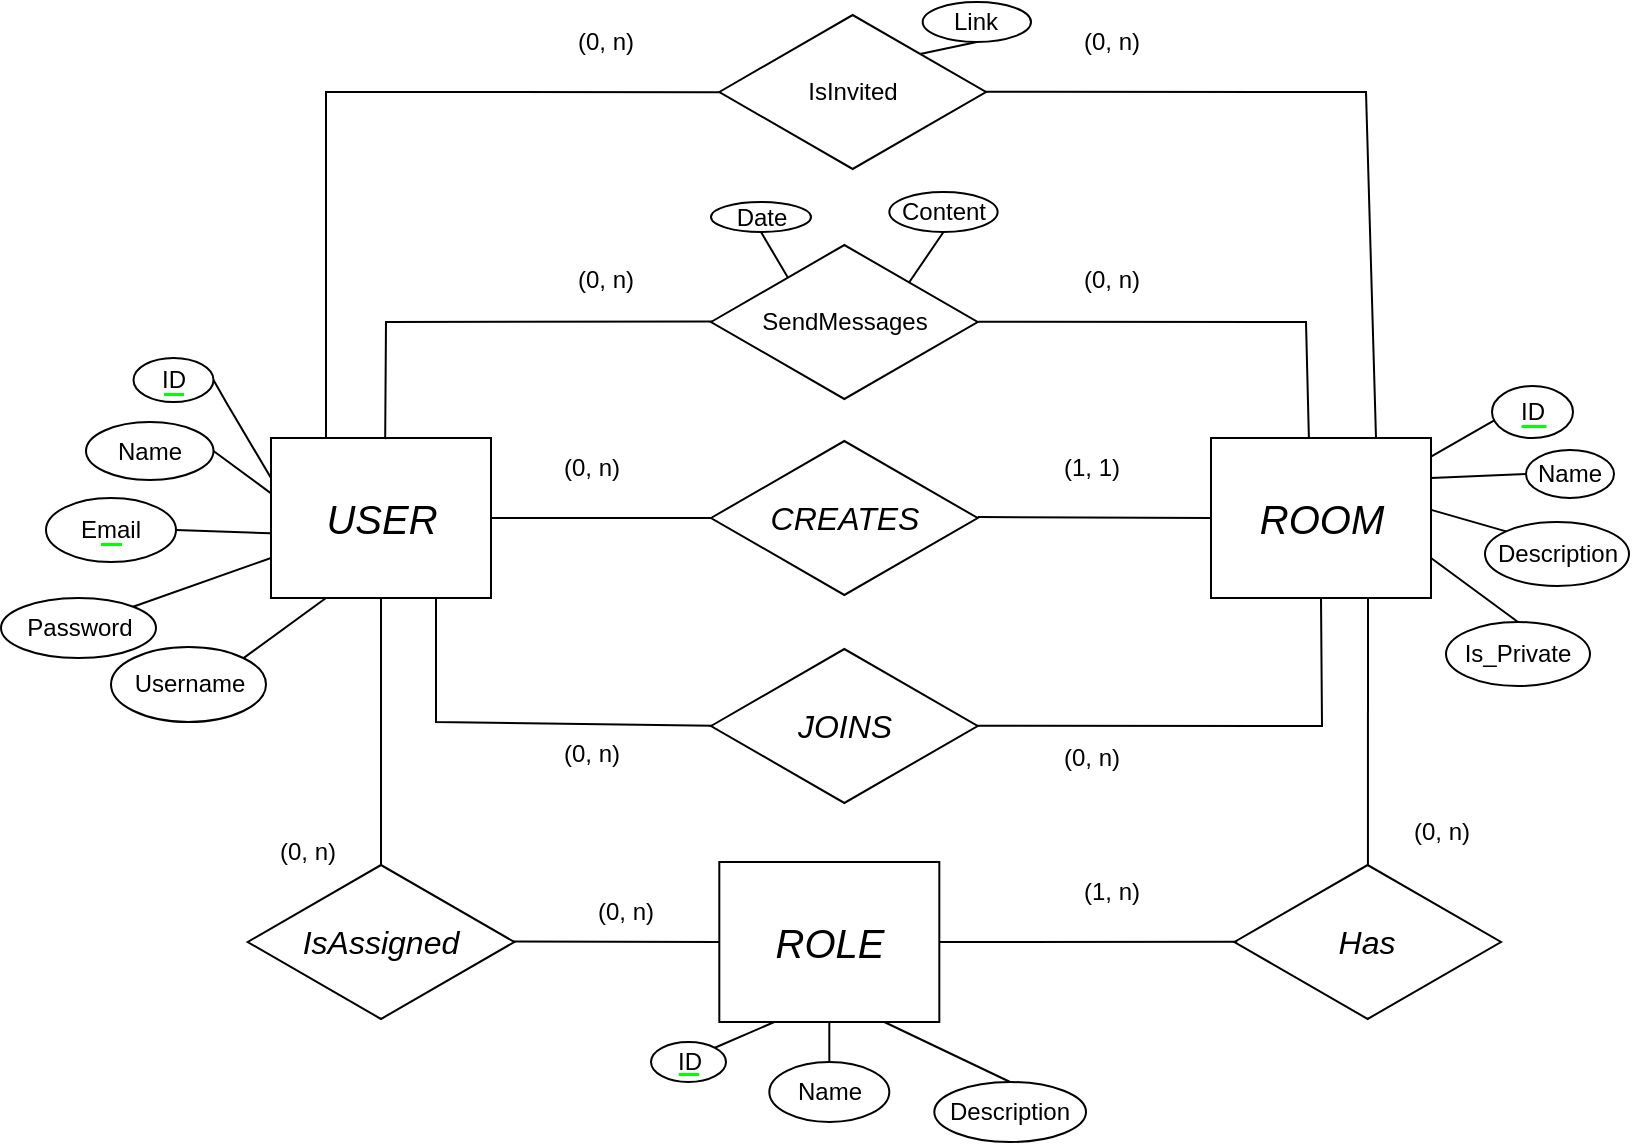 <mxfile version="24.7.8">
  <diagram name="Página-1" id="oE5SToJG6d0fqBrR_LVp">
    <mxGraphModel dx="293" dy="182" grid="1" gridSize="10" guides="1" tooltips="1" connect="1" arrows="1" fold="1" page="1" pageScale="1" pageWidth="1169" pageHeight="827" math="0" shadow="0">
      <root>
        <mxCell id="0" />
        <mxCell id="1" parent="0" />
        <mxCell id="U1UGYk-y-8Nc4ynsWkfy-19" value="ID" style="ellipse;whiteSpace=wrap;html=1;fillColor=none;" vertex="1" parent="1">
          <mxGeometry x="863" y="432" width="40.5" height="26" as="geometry" />
        </mxCell>
        <mxCell id="U1UGYk-y-8Nc4ynsWkfy-5" value="Email" style="ellipse;whiteSpace=wrap;html=1;fillColor=none;" vertex="1" parent="1">
          <mxGeometry x="140" y="488" width="65" height="32" as="geometry" />
        </mxCell>
        <mxCell id="SnB1N_KesckS_-LBV5Pf-39" value="&lt;i style=&quot;&quot;&gt;&lt;font style=&quot;font-size: 20px;&quot;&gt;USER&lt;/font&gt;&lt;/i&gt;" style="rounded=0;whiteSpace=wrap;html=1;fillColor=none;" parent="1" vertex="1">
          <mxGeometry x="252.5" y="458" width="110" height="80" as="geometry" />
        </mxCell>
        <mxCell id="SnB1N_KesckS_-LBV5Pf-40" value="&lt;i style=&quot;&quot;&gt;&lt;font style=&quot;font-size: 20px;&quot;&gt;ROOM&lt;/font&gt;&lt;/i&gt;" style="rounded=0;whiteSpace=wrap;html=1;fillColor=none;align=center;" parent="1" vertex="1">
          <mxGeometry x="722.5" y="458" width="110" height="80" as="geometry" />
        </mxCell>
        <mxCell id="SnB1N_KesckS_-LBV5Pf-41" value="&lt;i&gt;&lt;font style=&quot;font-size: 16px;&quot;&gt;CREATES&lt;/font&gt;&lt;/i&gt;" style="html=1;whiteSpace=wrap;aspect=fixed;shape=isoRectangle;fillColor=none;" parent="1" vertex="1">
          <mxGeometry x="472.5" y="458" width="133.34" height="80" as="geometry" />
        </mxCell>
        <mxCell id="SnB1N_KesckS_-LBV5Pf-42" value="" style="endArrow=none;html=1;rounded=0;exitX=1;exitY=0.5;exitDx=0;exitDy=0;" parent="1" source="SnB1N_KesckS_-LBV5Pf-39" edge="1">
          <mxGeometry width="50" height="50" relative="1" as="geometry">
            <mxPoint x="372.5" y="498" as="sourcePoint" />
            <mxPoint x="472.5" y="498" as="targetPoint" />
          </mxGeometry>
        </mxCell>
        <mxCell id="SnB1N_KesckS_-LBV5Pf-43" value="" style="endArrow=none;html=1;rounded=0;exitX=1;exitY=0.5;exitDx=0;exitDy=0;entryX=0;entryY=0.5;entryDx=0;entryDy=0;" parent="1" target="SnB1N_KesckS_-LBV5Pf-40" edge="1">
          <mxGeometry width="50" height="50" relative="1" as="geometry">
            <mxPoint x="605.84" y="497.5" as="sourcePoint" />
            <mxPoint x="717.84" y="498.5" as="targetPoint" />
          </mxGeometry>
        </mxCell>
        <mxCell id="SnB1N_KesckS_-LBV5Pf-45" value="" style="endArrow=none;html=1;rounded=0;entryX=0;entryY=0.75;entryDx=0;entryDy=0;exitX=1;exitY=0;exitDx=0;exitDy=0;" parent="1" source="U1UGYk-y-8Nc4ynsWkfy-6" target="SnB1N_KesckS_-LBV5Pf-39" edge="1">
          <mxGeometry width="50" height="50" relative="1" as="geometry">
            <mxPoint x="180.0" y="544" as="sourcePoint" />
            <mxPoint x="212.5" y="508" as="targetPoint" />
            <Array as="points" />
          </mxGeometry>
        </mxCell>
        <mxCell id="SnB1N_KesckS_-LBV5Pf-46" value="" style="endArrow=none;html=1;rounded=0;entryX=0;entryY=0.346;entryDx=0;entryDy=0;entryPerimeter=0;exitX=1;exitY=0.5;exitDx=0;exitDy=0;" parent="1" source="U1UGYk-y-8Nc4ynsWkfy-4" target="SnB1N_KesckS_-LBV5Pf-39" edge="1">
          <mxGeometry width="50" height="50" relative="1" as="geometry">
            <mxPoint x="165.91" y="449.59" as="sourcePoint" />
            <mxPoint x="253.5" y="485" as="targetPoint" />
            <Array as="points" />
          </mxGeometry>
        </mxCell>
        <mxCell id="SnB1N_KesckS_-LBV5Pf-47" value="" style="endArrow=none;html=1;rounded=0;exitX=1;exitY=0.25;exitDx=0;exitDy=0;entryX=0;entryY=0.5;entryDx=0;entryDy=0;" parent="1" source="SnB1N_KesckS_-LBV5Pf-40" target="U1UGYk-y-8Nc4ynsWkfy-15" edge="1">
          <mxGeometry width="50" height="50" relative="1" as="geometry">
            <mxPoint x="862.5" y="550" as="sourcePoint" />
            <mxPoint x="876" y="486" as="targetPoint" />
            <Array as="points" />
          </mxGeometry>
        </mxCell>
        <mxCell id="SnB1N_KesckS_-LBV5Pf-48" value="" style="endArrow=none;html=1;rounded=0;exitX=1.001;exitY=0.449;exitDx=0;exitDy=0;exitPerimeter=0;entryX=0;entryY=0;entryDx=0;entryDy=0;" parent="1" source="SnB1N_KesckS_-LBV5Pf-40" target="U1UGYk-y-8Nc4ynsWkfy-16" edge="1">
          <mxGeometry width="50" height="50" relative="1" as="geometry">
            <mxPoint x="842.5" y="488" as="sourcePoint" />
            <mxPoint x="908.0" y="521.5" as="targetPoint" />
            <Array as="points" />
          </mxGeometry>
        </mxCell>
        <mxCell id="SnB1N_KesckS_-LBV5Pf-49" value="" style="endArrow=none;html=1;rounded=0;entryX=0.5;entryY=0;entryDx=0;entryDy=0;exitX=1;exitY=0.75;exitDx=0;exitDy=0;" parent="1" source="SnB1N_KesckS_-LBV5Pf-40" target="U1UGYk-y-8Nc4ynsWkfy-17" edge="1">
          <mxGeometry width="50" height="50" relative="1" as="geometry">
            <mxPoint x="833.5" y="513" as="sourcePoint" />
            <mxPoint x="856.787" y="546.787" as="targetPoint" />
            <Array as="points" />
          </mxGeometry>
        </mxCell>
        <mxCell id="SnB1N_KesckS_-LBV5Pf-50" value="" style="endArrow=none;html=1;rounded=0;exitX=1.002;exitY=0.115;exitDx=0;exitDy=0;entryX=0.033;entryY=0.656;entryDx=0;entryDy=0;exitPerimeter=0;entryPerimeter=0;" parent="1" source="SnB1N_KesckS_-LBV5Pf-40" target="U1UGYk-y-8Nc4ynsWkfy-19" edge="1">
          <mxGeometry width="50" height="50" relative="1" as="geometry">
            <mxPoint x="842.5" y="488" as="sourcePoint" />
            <mxPoint x="867.5" y="443" as="targetPoint" />
            <Array as="points" />
          </mxGeometry>
        </mxCell>
        <mxCell id="SnB1N_KesckS_-LBV5Pf-51" value="" style="endArrow=none;html=1;rounded=0;exitX=1;exitY=0.5;exitDx=0;exitDy=0;entryX=0;entryY=0.25;entryDx=0;entryDy=0;" parent="1" source="U1UGYk-y-8Nc4ynsWkfy-3" target="SnB1N_KesckS_-LBV5Pf-39" edge="1">
          <mxGeometry width="50" height="50" relative="1" as="geometry">
            <mxPoint x="195.0" y="423.5" as="sourcePoint" />
            <mxPoint x="242.5" y="470" as="targetPoint" />
            <Array as="points">
              <mxPoint x="230" y="440" />
            </Array>
          </mxGeometry>
        </mxCell>
        <mxCell id="SnB1N_KesckS_-LBV5Pf-52" value="(0, n)" style="text;html=1;align=center;verticalAlign=middle;whiteSpace=wrap;rounded=0;" parent="1" vertex="1">
          <mxGeometry x="382.5" y="458" width="60" height="30" as="geometry" />
        </mxCell>
        <mxCell id="SnB1N_KesckS_-LBV5Pf-53" value="(1, 1)" style="text;html=1;align=center;verticalAlign=middle;whiteSpace=wrap;rounded=0;" parent="1" vertex="1">
          <mxGeometry x="632.5" y="458" width="60" height="30" as="geometry" />
        </mxCell>
        <mxCell id="SnB1N_KesckS_-LBV5Pf-55" value="" style="endArrow=none;html=1;rounded=0;strokeWidth=1.5;strokeColor=#00ff00;" parent="1" edge="1">
          <mxGeometry width="50" height="50" relative="1" as="geometry">
            <mxPoint x="198.75" y="436" as="sourcePoint" />
            <mxPoint x="208.75" y="436" as="targetPoint" />
          </mxGeometry>
        </mxCell>
        <mxCell id="SnB1N_KesckS_-LBV5Pf-58" style="edgeStyle=orthogonalEdgeStyle;rounded=0;orthogonalLoop=1;jettySize=auto;html=1;exitX=0.5;exitY=1;exitDx=0;exitDy=0;" parent="1" edge="1">
          <mxGeometry relative="1" as="geometry">
            <mxPoint x="150" y="488" as="sourcePoint" />
            <mxPoint x="150" y="488" as="targetPoint" />
          </mxGeometry>
        </mxCell>
        <mxCell id="SnB1N_KesckS_-LBV5Pf-59" value="" style="endArrow=none;html=1;rounded=0;strokeWidth=1.5;strokeColor=#00ff00;" parent="1" edge="1">
          <mxGeometry width="50" height="50" relative="1" as="geometry">
            <mxPoint x="167.25" y="511" as="sourcePoint" />
            <mxPoint x="177.75" y="511" as="targetPoint" />
          </mxGeometry>
        </mxCell>
        <mxCell id="SnB1N_KesckS_-LBV5Pf-60" value="" style="endArrow=none;html=1;rounded=0;entryX=-0.004;entryY=0.596;entryDx=0;entryDy=0;entryPerimeter=0;exitX=1;exitY=0.5;exitDx=0;exitDy=0;" parent="1" source="U1UGYk-y-8Nc4ynsWkfy-5" target="SnB1N_KesckS_-LBV5Pf-39" edge="1">
          <mxGeometry width="50" height="50" relative="1" as="geometry">
            <mxPoint x="206.642" y="483.858" as="sourcePoint" />
            <mxPoint x="212.5" y="490" as="targetPoint" />
          </mxGeometry>
        </mxCell>
        <mxCell id="SnB1N_KesckS_-LBV5Pf-65" value="" style="endArrow=none;html=1;rounded=0;strokeWidth=1.5;strokeColor=#00ff00;jumpSize=6;endSize=6;" parent="1" edge="1">
          <mxGeometry width="50" height="50" relative="1" as="geometry">
            <mxPoint x="877.5" y="452" as="sourcePoint" />
            <mxPoint x="890" y="452" as="targetPoint" />
          </mxGeometry>
        </mxCell>
        <mxCell id="SnB1N_KesckS_-LBV5Pf-67" value="" style="endArrow=none;html=1;rounded=0;entryX=0.25;entryY=1;entryDx=0;entryDy=0;exitX=1;exitY=0;exitDx=0;exitDy=0;" parent="1" source="U1UGYk-y-8Nc4ynsWkfy-7" target="SnB1N_KesckS_-LBV5Pf-39" edge="1">
          <mxGeometry width="50" height="50" relative="1" as="geometry">
            <mxPoint x="178.781" y="588.174" as="sourcePoint" />
            <mxPoint x="262.5" y="528" as="targetPoint" />
            <Array as="points" />
          </mxGeometry>
        </mxCell>
        <mxCell id="SnB1N_KesckS_-LBV5Pf-68" value="&lt;i&gt;&lt;font style=&quot;font-size: 16px;&quot;&gt;JOINS&lt;/font&gt;&lt;/i&gt;" style="html=1;whiteSpace=wrap;aspect=fixed;shape=isoRectangle;fillColor=none;" parent="1" vertex="1">
          <mxGeometry x="472.5" y="562" width="133.34" height="80" as="geometry" />
        </mxCell>
        <mxCell id="SnB1N_KesckS_-LBV5Pf-69" value="" style="endArrow=none;html=1;rounded=0;entryX=0.007;entryY=0.499;entryDx=0;entryDy=0;entryPerimeter=0;exitX=0.75;exitY=1;exitDx=0;exitDy=0;" parent="1" source="SnB1N_KesckS_-LBV5Pf-39" target="SnB1N_KesckS_-LBV5Pf-68" edge="1">
          <mxGeometry width="50" height="50" relative="1" as="geometry">
            <mxPoint x="352.5" y="560" as="sourcePoint" />
            <mxPoint x="452.5" y="650" as="targetPoint" />
            <Array as="points">
              <mxPoint x="335" y="600" />
            </Array>
          </mxGeometry>
        </mxCell>
        <mxCell id="SnB1N_KesckS_-LBV5Pf-70" value="" style="endArrow=none;html=1;rounded=0;exitX=0.994;exitY=0.498;exitDx=0;exitDy=0;exitPerimeter=0;entryX=0.5;entryY=1;entryDx=0;entryDy=0;" parent="1" source="SnB1N_KesckS_-LBV5Pf-68" target="SnB1N_KesckS_-LBV5Pf-40" edge="1">
          <mxGeometry width="50" height="50" relative="1" as="geometry">
            <mxPoint x="602.51" y="642" as="sourcePoint" />
            <mxPoint x="777.5" y="560" as="targetPoint" />
            <Array as="points">
              <mxPoint x="778" y="602" />
            </Array>
          </mxGeometry>
        </mxCell>
        <mxCell id="SnB1N_KesckS_-LBV5Pf-71" value="(0, n)" style="text;html=1;align=center;verticalAlign=middle;whiteSpace=wrap;rounded=0;" parent="1" vertex="1">
          <mxGeometry x="382.5" y="601" width="60" height="30" as="geometry" />
        </mxCell>
        <mxCell id="SnB1N_KesckS_-LBV5Pf-72" value="(0, n)" style="text;html=1;align=center;verticalAlign=middle;whiteSpace=wrap;rounded=0;" parent="1" vertex="1">
          <mxGeometry x="632.5" y="602.5" width="60" height="30" as="geometry" />
        </mxCell>
        <mxCell id="SnB1N_KesckS_-LBV5Pf-73" value="SendMessages" style="html=1;whiteSpace=wrap;aspect=fixed;shape=isoRectangle;fillColor=none;" parent="1" vertex="1">
          <mxGeometry x="472.5" y="360" width="133.34" height="80" as="geometry" />
        </mxCell>
        <mxCell id="SnB1N_KesckS_-LBV5Pf-74" value="" style="endArrow=none;html=1;rounded=0;exitX=0.006;exitY=0.497;exitDx=0;exitDy=0;exitPerimeter=0;entryX=0.519;entryY=0.007;entryDx=0;entryDy=0;entryPerimeter=0;" parent="1" source="SnB1N_KesckS_-LBV5Pf-73" target="SnB1N_KesckS_-LBV5Pf-39" edge="1">
          <mxGeometry width="50" height="50" relative="1" as="geometry">
            <mxPoint x="470" y="380" as="sourcePoint" />
            <mxPoint x="310" y="450" as="targetPoint" />
            <Array as="points">
              <mxPoint x="310" y="400" />
            </Array>
          </mxGeometry>
        </mxCell>
        <mxCell id="SnB1N_KesckS_-LBV5Pf-75" value="" style="endArrow=none;html=1;rounded=0;entryX=1.002;entryY=0.498;entryDx=0;entryDy=0;exitX=0.445;exitY=0.001;exitDx=0;exitDy=0;exitPerimeter=0;entryPerimeter=0;" parent="1" source="SnB1N_KesckS_-LBV5Pf-40" target="SnB1N_KesckS_-LBV5Pf-73" edge="1">
          <mxGeometry width="50" height="50" relative="1" as="geometry">
            <mxPoint x="825" y="344" as="sourcePoint" />
            <mxPoint x="660" y="428" as="targetPoint" />
            <Array as="points">
              <mxPoint x="770" y="400" />
            </Array>
          </mxGeometry>
        </mxCell>
        <mxCell id="SnB1N_KesckS_-LBV5Pf-77" value="(0, n)" style="text;html=1;align=center;verticalAlign=middle;whiteSpace=wrap;rounded=0;" parent="1" vertex="1">
          <mxGeometry x="390" y="364" width="60" height="30" as="geometry" />
        </mxCell>
        <mxCell id="SnB1N_KesckS_-LBV5Pf-78" value="(0, n)" style="text;html=1;align=center;verticalAlign=middle;whiteSpace=wrap;rounded=0;" parent="1" vertex="1">
          <mxGeometry x="642.5" y="364" width="60" height="30" as="geometry" />
        </mxCell>
        <mxCell id="5ZM6gTWE4wheS7UYXjDe-1" value="" style="endArrow=none;html=1;rounded=0;exitX=0.742;exitY=0.255;exitDx=0;exitDy=0;entryX=0.5;entryY=1;entryDx=0;entryDy=0;exitPerimeter=0;" parent="1" source="SnB1N_KesckS_-LBV5Pf-73" target="U1UGYk-y-8Nc4ynsWkfy-21" edge="1">
          <mxGeometry width="50" height="50" relative="1" as="geometry">
            <mxPoint x="585" y="344" as="sourcePoint" />
            <mxPoint x="585" y="370" as="targetPoint" />
            <Array as="points" />
          </mxGeometry>
        </mxCell>
        <mxCell id="5ZM6gTWE4wheS7UYXjDe-2" value="" style="endArrow=none;html=1;rounded=0;exitX=0.287;exitY=0.219;exitDx=0;exitDy=0;exitPerimeter=0;entryX=0.5;entryY=1;entryDx=0;entryDy=0;" parent="1" source="SnB1N_KesckS_-LBV5Pf-73" target="U1UGYk-y-8Nc4ynsWkfy-24" edge="1">
          <mxGeometry width="50" height="50" relative="1" as="geometry">
            <mxPoint x="532.17" y="358" as="sourcePoint" />
            <mxPoint x="493" y="370" as="targetPoint" />
            <Array as="points" />
          </mxGeometry>
        </mxCell>
        <mxCell id="5ZM6gTWE4wheS7UYXjDe-3" value="IsInvited" style="html=1;whiteSpace=wrap;aspect=fixed;shape=isoRectangle;fillColor=none;" parent="1" vertex="1">
          <mxGeometry x="476.66" y="245" width="133.34" height="80" as="geometry" />
        </mxCell>
        <mxCell id="5ZM6gTWE4wheS7UYXjDe-4" value="" style="endArrow=none;html=1;rounded=0;entryX=0.25;entryY=0;entryDx=0;entryDy=0;exitX=0.005;exitY=0.501;exitDx=0;exitDy=0;exitPerimeter=0;" parent="1" source="5ZM6gTWE4wheS7UYXjDe-3" target="SnB1N_KesckS_-LBV5Pf-39" edge="1">
          <mxGeometry width="50" height="50" relative="1" as="geometry">
            <mxPoint x="470" y="200" as="sourcePoint" />
            <mxPoint x="320" y="469" as="targetPoint" />
            <Array as="points">
              <mxPoint x="280" y="285" />
            </Array>
          </mxGeometry>
        </mxCell>
        <mxCell id="5ZM6gTWE4wheS7UYXjDe-5" value="" style="endArrow=none;html=1;rounded=0;entryX=0.75;entryY=0;entryDx=0;entryDy=0;exitX=0.996;exitY=0.499;exitDx=0;exitDy=0;exitPerimeter=0;" parent="1" source="5ZM6gTWE4wheS7UYXjDe-3" target="SnB1N_KesckS_-LBV5Pf-40" edge="1">
          <mxGeometry width="50" height="50" relative="1" as="geometry">
            <mxPoint x="610" y="200" as="sourcePoint" />
            <mxPoint x="642.5" y="468" as="targetPoint" />
            <Array as="points">
              <mxPoint x="800" y="285" />
            </Array>
          </mxGeometry>
        </mxCell>
        <mxCell id="5ZM6gTWE4wheS7UYXjDe-6" value="(0, n)" style="text;html=1;align=center;verticalAlign=middle;whiteSpace=wrap;rounded=0;" parent="1" vertex="1">
          <mxGeometry x="390" y="245" width="60" height="30" as="geometry" />
        </mxCell>
        <mxCell id="5ZM6gTWE4wheS7UYXjDe-7" value="(0, n)" style="text;html=1;align=center;verticalAlign=middle;whiteSpace=wrap;rounded=0;" parent="1" vertex="1">
          <mxGeometry x="642.5" y="245" width="60" height="30" as="geometry" />
        </mxCell>
        <mxCell id="5ZM6gTWE4wheS7UYXjDe-10" value="&lt;i&gt;&lt;font style=&quot;font-size: 16px;&quot;&gt;Has&lt;/font&gt;&lt;/i&gt;" style="html=1;whiteSpace=wrap;aspect=fixed;shape=isoRectangle;fillColor=none;" parent="1" vertex="1">
          <mxGeometry x="734.16" y="670" width="133.34" height="80" as="geometry" />
        </mxCell>
        <mxCell id="5ZM6gTWE4wheS7UYXjDe-11" value="&lt;i style=&quot;&quot;&gt;&lt;font style=&quot;font-size: 20px;&quot;&gt;ROLE&lt;/font&gt;&lt;/i&gt;" style="rounded=0;whiteSpace=wrap;html=1;fillColor=none;" parent="1" vertex="1">
          <mxGeometry x="476.66" y="670" width="110" height="80" as="geometry" />
        </mxCell>
        <mxCell id="5ZM6gTWE4wheS7UYXjDe-12" value="&lt;i&gt;&lt;font style=&quot;font-size: 16px;&quot;&gt;IsAssigned&lt;/font&gt;&lt;/i&gt;" style="html=1;whiteSpace=wrap;aspect=fixed;shape=isoRectangle;fillColor=none;" parent="1" vertex="1">
          <mxGeometry x="240.83" y="670" width="133.34" height="80" as="geometry" />
        </mxCell>
        <mxCell id="5ZM6gTWE4wheS7UYXjDe-14" value="" style="endArrow=none;html=1;rounded=0;exitX=0.5;exitY=1;exitDx=0;exitDy=0;entryX=0.5;entryY=0.019;entryDx=0;entryDy=0;entryPerimeter=0;" parent="1" source="SnB1N_KesckS_-LBV5Pf-39" target="5ZM6gTWE4wheS7UYXjDe-12" edge="1">
          <mxGeometry width="50" height="50" relative="1" as="geometry">
            <mxPoint x="345" y="548" as="sourcePoint" />
            <mxPoint x="360" y="680" as="targetPoint" />
            <Array as="points" />
          </mxGeometry>
        </mxCell>
        <mxCell id="5ZM6gTWE4wheS7UYXjDe-15" value="" style="endArrow=none;html=1;rounded=0;exitX=0.995;exitY=0.497;exitDx=0;exitDy=0;entryX=0;entryY=0.5;entryDx=0;entryDy=0;exitPerimeter=0;" parent="1" source="5ZM6gTWE4wheS7UYXjDe-12" target="5ZM6gTWE4wheS7UYXjDe-11" edge="1">
          <mxGeometry width="50" height="50" relative="1" as="geometry">
            <mxPoint x="318" y="548" as="sourcePoint" />
            <mxPoint x="367" y="692" as="targetPoint" />
            <Array as="points" />
          </mxGeometry>
        </mxCell>
        <mxCell id="5ZM6gTWE4wheS7UYXjDe-16" value="" style="endArrow=none;html=1;rounded=0;exitX=1;exitY=0.5;exitDx=0;exitDy=0;entryX=0.011;entryY=0.499;entryDx=0;entryDy=0;entryPerimeter=0;" parent="1" source="5ZM6gTWE4wheS7UYXjDe-11" target="5ZM6gTWE4wheS7UYXjDe-10" edge="1">
          <mxGeometry width="50" height="50" relative="1" as="geometry">
            <mxPoint x="585" y="719.8" as="sourcePoint" />
            <mxPoint x="700" y="720" as="targetPoint" />
            <Array as="points" />
          </mxGeometry>
        </mxCell>
        <mxCell id="5ZM6gTWE4wheS7UYXjDe-21" value="" style="endArrow=none;html=1;rounded=0;exitX=0.5;exitY=1;exitDx=0;exitDy=0;entryX=0.501;entryY=0.022;entryDx=0;entryDy=0;entryPerimeter=0;" parent="1" target="5ZM6gTWE4wheS7UYXjDe-10" edge="1">
          <mxGeometry width="50" height="50" relative="1" as="geometry">
            <mxPoint x="801" y="538" as="sourcePoint" />
            <mxPoint x="800" y="670" as="targetPoint" />
            <Array as="points" />
          </mxGeometry>
        </mxCell>
        <mxCell id="5ZM6gTWE4wheS7UYXjDe-22" value="(0, n)" style="text;html=1;align=center;verticalAlign=middle;whiteSpace=wrap;rounded=0;" parent="1" vertex="1">
          <mxGeometry x="400" y="680" width="60" height="30" as="geometry" />
        </mxCell>
        <mxCell id="5ZM6gTWE4wheS7UYXjDe-23" value="(0, n)" style="text;html=1;align=center;verticalAlign=middle;whiteSpace=wrap;rounded=0;" parent="1" vertex="1">
          <mxGeometry x="240.83" y="650" width="60" height="30" as="geometry" />
        </mxCell>
        <mxCell id="5ZM6gTWE4wheS7UYXjDe-24" value="(0, n)" style="text;html=1;align=center;verticalAlign=middle;whiteSpace=wrap;rounded=0;" parent="1" vertex="1">
          <mxGeometry x="807.5" y="640" width="60" height="30" as="geometry" />
        </mxCell>
        <mxCell id="5ZM6gTWE4wheS7UYXjDe-25" value="(1, n)" style="text;html=1;align=center;verticalAlign=middle;whiteSpace=wrap;rounded=0;" parent="1" vertex="1">
          <mxGeometry x="642.5" y="670" width="60" height="30" as="geometry" />
        </mxCell>
        <mxCell id="5ZM6gTWE4wheS7UYXjDe-31" value="" style="endArrow=none;html=1;rounded=0;entryX=0.5;entryY=1;entryDx=0;entryDy=0;exitX=0.5;exitY=0;exitDx=0;exitDy=0;" parent="1" target="5ZM6gTWE4wheS7UYXjDe-11" edge="1" source="U1UGYk-y-8Nc4ynsWkfy-1">
          <mxGeometry width="50" height="50" relative="1" as="geometry">
            <mxPoint x="531.66" y="765" as="sourcePoint" />
            <mxPoint x="487" y="760" as="targetPoint" />
            <Array as="points" />
          </mxGeometry>
        </mxCell>
        <mxCell id="5ZM6gTWE4wheS7UYXjDe-32" value="" style="endArrow=none;html=1;rounded=0;entryX=0.75;entryY=1;entryDx=0;entryDy=0;exitX=0.5;exitY=0;exitDx=0;exitDy=0;" parent="1" source="U1UGYk-y-8Nc4ynsWkfy-2" target="5ZM6gTWE4wheS7UYXjDe-11" edge="1">
          <mxGeometry width="50" height="50" relative="1" as="geometry">
            <mxPoint x="609.229" y="757.454" as="sourcePoint" />
            <mxPoint x="497" y="770" as="targetPoint" />
            <Array as="points" />
          </mxGeometry>
        </mxCell>
        <mxCell id="5ZM6gTWE4wheS7UYXjDe-33" value="" style="endArrow=none;html=1;rounded=0;strokeWidth=1.5;strokeColor=#00ff00;" parent="1" edge="1">
          <mxGeometry width="50" height="50" relative="1" as="geometry">
            <mxPoint x="456.12" y="776" as="sourcePoint" />
            <mxPoint x="466.37" y="776" as="targetPoint" />
          </mxGeometry>
        </mxCell>
        <mxCell id="5ZM6gTWE4wheS7UYXjDe-36" value="" style="endArrow=none;html=1;rounded=0;exitX=0.753;exitY=0.263;exitDx=0;exitDy=0;exitPerimeter=0;entryX=0.5;entryY=1;entryDx=0;entryDy=0;" parent="1" source="5ZM6gTWE4wheS7UYXjDe-3" target="U1UGYk-y-8Nc4ynsWkfy-25" edge="1">
          <mxGeometry width="50" height="50" relative="1" as="geometry">
            <mxPoint x="572.66" y="270" as="sourcePoint" />
            <mxPoint x="590" y="260" as="targetPoint" />
            <Array as="points" />
          </mxGeometry>
        </mxCell>
        <mxCell id="U1UGYk-y-8Nc4ynsWkfy-1" value="&lt;span style=&quot;text-wrap: nowrap;&quot;&gt;Name&lt;/span&gt;" style="ellipse;whiteSpace=wrap;html=1;fillColor=none;" vertex="1" parent="1">
          <mxGeometry x="501.66" y="770" width="60" height="30" as="geometry" />
        </mxCell>
        <mxCell id="U1UGYk-y-8Nc4ynsWkfy-2" value="&lt;span style=&quot;text-wrap: nowrap;&quot;&gt;Description&lt;/span&gt;" style="ellipse;whiteSpace=wrap;html=1;fillColor=none;" vertex="1" parent="1">
          <mxGeometry x="584.16" y="780" width="75.84" height="30" as="geometry" />
        </mxCell>
        <mxCell id="U1UGYk-y-8Nc4ynsWkfy-3" value="ID" style="ellipse;whiteSpace=wrap;html=1;fillColor=none;" vertex="1" parent="1">
          <mxGeometry x="183.75" y="418" width="40" height="22" as="geometry" />
        </mxCell>
        <mxCell id="U1UGYk-y-8Nc4ynsWkfy-4" value="Name" style="ellipse;whiteSpace=wrap;html=1;fillColor=none;" vertex="1" parent="1">
          <mxGeometry x="160" y="450" width="63.75" height="29" as="geometry" />
        </mxCell>
        <mxCell id="U1UGYk-y-8Nc4ynsWkfy-6" value="&lt;span style=&quot;text-wrap: nowrap;&quot;&gt;Password&lt;/span&gt;" style="ellipse;whiteSpace=wrap;html=1;fillColor=none;" vertex="1" parent="1">
          <mxGeometry x="117.5" y="538" width="77.5" height="30" as="geometry" />
        </mxCell>
        <mxCell id="U1UGYk-y-8Nc4ynsWkfy-7" value="&lt;span style=&quot;text-wrap: nowrap;&quot;&gt;Username&lt;/span&gt;" style="ellipse;whiteSpace=wrap;html=1;fillColor=none;" vertex="1" parent="1">
          <mxGeometry x="172.5" y="562.5" width="77.5" height="37.5" as="geometry" />
        </mxCell>
        <mxCell id="U1UGYk-y-8Nc4ynsWkfy-10" value="&lt;span style=&quot;text-wrap: nowrap;&quot;&gt;ID&lt;/span&gt;" style="ellipse;whiteSpace=wrap;html=1;fillColor=none;" vertex="1" parent="1">
          <mxGeometry x="442.5" y="760" width="37.5" height="20" as="geometry" />
        </mxCell>
        <mxCell id="U1UGYk-y-8Nc4ynsWkfy-14" value="" style="endArrow=none;html=1;rounded=0;entryX=0.25;entryY=1;entryDx=0;entryDy=0;exitX=1;exitY=0;exitDx=0;exitDy=0;" edge="1" parent="1" source="U1UGYk-y-8Nc4ynsWkfy-10" target="5ZM6gTWE4wheS7UYXjDe-11">
          <mxGeometry width="50" height="50" relative="1" as="geometry">
            <mxPoint x="542" y="770" as="sourcePoint" />
            <mxPoint x="542" y="760" as="targetPoint" />
            <Array as="points" />
          </mxGeometry>
        </mxCell>
        <mxCell id="U1UGYk-y-8Nc4ynsWkfy-15" value="&lt;span style=&quot;text-wrap: nowrap;&quot;&gt;Name&lt;/span&gt;" style="ellipse;whiteSpace=wrap;html=1;fillColor=none;" vertex="1" parent="1">
          <mxGeometry x="880" y="464" width="44" height="24" as="geometry" />
        </mxCell>
        <mxCell id="U1UGYk-y-8Nc4ynsWkfy-16" value="&lt;span style=&quot;text-wrap: nowrap;&quot;&gt;Description&lt;/span&gt;" style="ellipse;whiteSpace=wrap;html=1;fillColor=none;" vertex="1" parent="1">
          <mxGeometry x="859.5" y="500" width="72" height="32" as="geometry" />
        </mxCell>
        <mxCell id="U1UGYk-y-8Nc4ynsWkfy-17" value="&lt;span style=&quot;text-wrap: nowrap;&quot;&gt;Is_Private&lt;/span&gt;" style="ellipse;whiteSpace=wrap;html=1;fillColor=none;" vertex="1" parent="1">
          <mxGeometry x="840" y="550" width="72" height="32" as="geometry" />
        </mxCell>
        <mxCell id="U1UGYk-y-8Nc4ynsWkfy-21" value="&lt;span style=&quot;text-wrap: nowrap;&quot;&gt;Content&lt;/span&gt;" style="ellipse;whiteSpace=wrap;html=1;fillColor=none;" vertex="1" parent="1">
          <mxGeometry x="561.66" y="335" width="54.16" height="20" as="geometry" />
        </mxCell>
        <mxCell id="U1UGYk-y-8Nc4ynsWkfy-24" value="&lt;span style=&quot;text-wrap: nowrap;&quot;&gt;Date&lt;/span&gt;" style="ellipse;whiteSpace=wrap;html=1;fillColor=none;" vertex="1" parent="1">
          <mxGeometry x="472.5" y="340" width="50" height="15" as="geometry" />
        </mxCell>
        <mxCell id="U1UGYk-y-8Nc4ynsWkfy-25" value="&lt;span style=&quot;text-wrap: nowrap;&quot;&gt;Link&lt;/span&gt;" style="ellipse;whiteSpace=wrap;html=1;fillColor=none;" vertex="1" parent="1">
          <mxGeometry x="578.34" y="240" width="54.16" height="20" as="geometry" />
        </mxCell>
      </root>
    </mxGraphModel>
  </diagram>
</mxfile>
